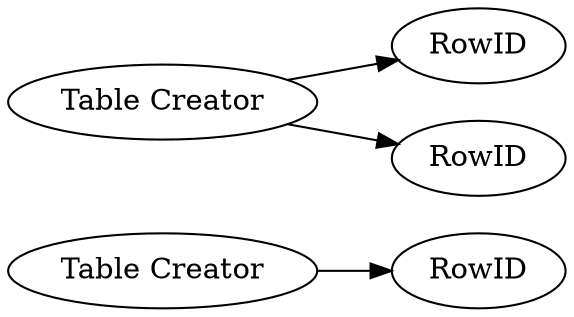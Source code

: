 digraph {
	5 -> 4
	1 -> 3
	1 -> 2
	5 [label="Table Creator"]
	1 [label="Table Creator"]
	4 [label=RowID]
	3 [label=RowID]
	2 [label=RowID]
	rankdir=LR
}
